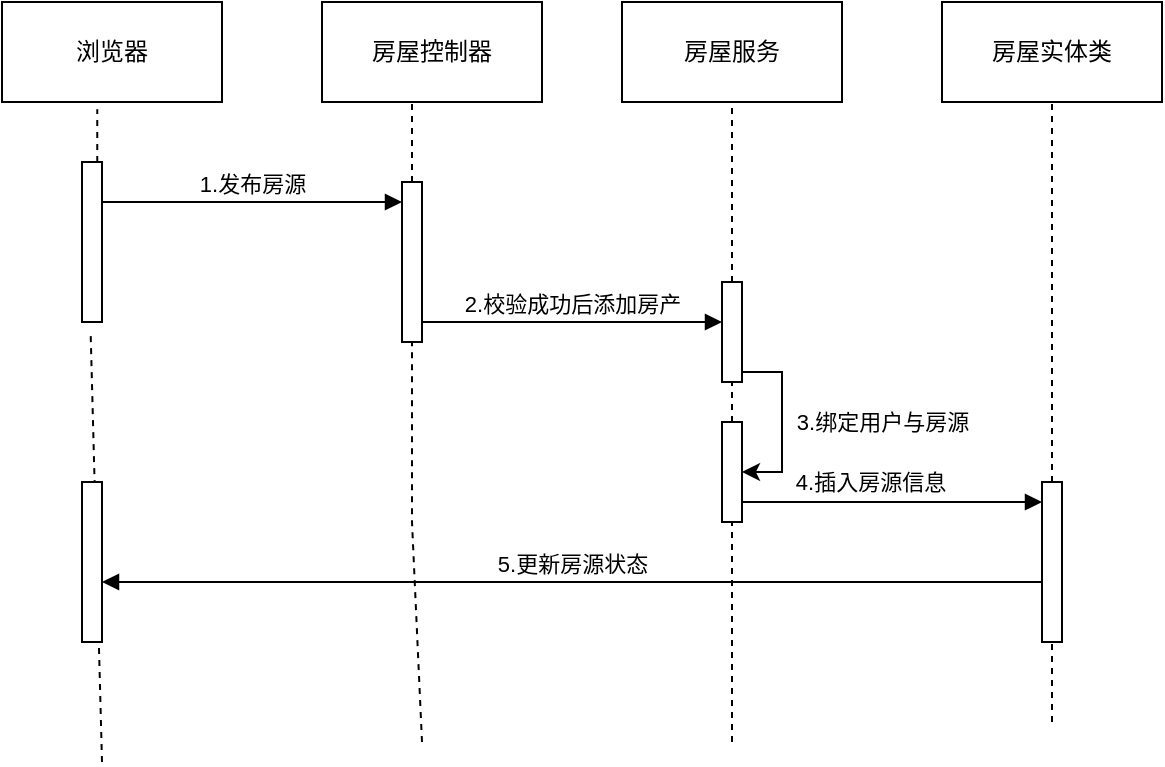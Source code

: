 <mxfile version="24.2.7" type="github">
  <diagram name="第 1 页" id="yzHAGZ6W7gpZUDuR0Z9N">
    <mxGraphModel dx="1050" dy="522" grid="1" gridSize="10" guides="1" tooltips="1" connect="1" arrows="1" fold="1" page="1" pageScale="1" pageWidth="827" pageHeight="1169" math="0" shadow="0">
      <root>
        <mxCell id="0" />
        <mxCell id="1" parent="0" />
        <mxCell id="panG4Qg43Bo-5SGHACK7-4" value="浏览器" style="html=1;whiteSpace=wrap;" vertex="1" parent="1">
          <mxGeometry x="110" y="110" width="110" height="50" as="geometry" />
        </mxCell>
        <mxCell id="panG4Qg43Bo-5SGHACK7-5" value="房屋控制器" style="html=1;whiteSpace=wrap;" vertex="1" parent="1">
          <mxGeometry x="270" y="110" width="110" height="50" as="geometry" />
        </mxCell>
        <mxCell id="panG4Qg43Bo-5SGHACK7-6" value="房屋服务" style="html=1;whiteSpace=wrap;" vertex="1" parent="1">
          <mxGeometry x="420" y="110" width="110" height="50" as="geometry" />
        </mxCell>
        <mxCell id="panG4Qg43Bo-5SGHACK7-8" value="房屋实体类" style="html=1;whiteSpace=wrap;" vertex="1" parent="1">
          <mxGeometry x="580" y="110" width="110" height="50" as="geometry" />
        </mxCell>
        <mxCell id="panG4Qg43Bo-5SGHACK7-9" value="" style="endArrow=none;dashed=1;html=1;rounded=0;entryX=0.433;entryY=1.072;entryDx=0;entryDy=0;entryPerimeter=0;" edge="1" parent="1" source="panG4Qg43Bo-5SGHACK7-13" target="panG4Qg43Bo-5SGHACK7-4">
          <mxGeometry width="50" height="50" relative="1" as="geometry">
            <mxPoint x="160" y="490" as="sourcePoint" />
            <mxPoint x="150" y="170" as="targetPoint" />
          </mxGeometry>
        </mxCell>
        <mxCell id="panG4Qg43Bo-5SGHACK7-10" value="" style="endArrow=none;dashed=1;html=1;rounded=0;entryX=0.5;entryY=1;entryDx=0;entryDy=0;" edge="1" parent="1" source="panG4Qg43Bo-5SGHACK7-16">
          <mxGeometry width="50" height="50" relative="1" as="geometry">
            <mxPoint x="320" y="480" as="sourcePoint" />
            <mxPoint x="315" y="160" as="targetPoint" />
          </mxGeometry>
        </mxCell>
        <mxCell id="panG4Qg43Bo-5SGHACK7-11" value="" style="endArrow=none;dashed=1;html=1;rounded=0;entryX=0.5;entryY=1;entryDx=0;entryDy=0;" edge="1" parent="1" source="panG4Qg43Bo-5SGHACK7-18" target="panG4Qg43Bo-5SGHACK7-6">
          <mxGeometry width="50" height="50" relative="1" as="geometry">
            <mxPoint x="475" y="480" as="sourcePoint" />
            <mxPoint x="420" y="260" as="targetPoint" />
          </mxGeometry>
        </mxCell>
        <mxCell id="panG4Qg43Bo-5SGHACK7-12" value="" style="endArrow=none;dashed=1;html=1;rounded=0;entryX=0.5;entryY=1;entryDx=0;entryDy=0;" edge="1" parent="1" source="panG4Qg43Bo-5SGHACK7-20" target="panG4Qg43Bo-5SGHACK7-8">
          <mxGeometry width="50" height="50" relative="1" as="geometry">
            <mxPoint x="635" y="470" as="sourcePoint" />
            <mxPoint x="420" y="260" as="targetPoint" />
          </mxGeometry>
        </mxCell>
        <mxCell id="panG4Qg43Bo-5SGHACK7-14" value="" style="endArrow=none;dashed=1;html=1;rounded=0;entryX=0.433;entryY=1.072;entryDx=0;entryDy=0;entryPerimeter=0;" edge="1" parent="1" target="panG4Qg43Bo-5SGHACK7-13">
          <mxGeometry width="50" height="50" relative="1" as="geometry">
            <mxPoint x="160" y="490" as="sourcePoint" />
            <mxPoint x="158" y="164" as="targetPoint" />
          </mxGeometry>
        </mxCell>
        <mxCell id="panG4Qg43Bo-5SGHACK7-13" value="" style="html=1;points=[[0,0,0,0,5],[0,1,0,0,-5],[1,0,0,0,5],[1,1,0,0,-5]];perimeter=orthogonalPerimeter;outlineConnect=0;targetShapes=umlLifeline;portConstraint=eastwest;newEdgeStyle={&quot;curved&quot;:0,&quot;rounded&quot;:0};" vertex="1" parent="1">
          <mxGeometry x="150" y="190" width="10" height="80" as="geometry" />
        </mxCell>
        <mxCell id="panG4Qg43Bo-5SGHACK7-15" value="1.发布房源" style="html=1;verticalAlign=bottom;endArrow=block;curved=0;rounded=0;" edge="1" parent="1" target="panG4Qg43Bo-5SGHACK7-16">
          <mxGeometry width="80" relative="1" as="geometry">
            <mxPoint x="160" y="210" as="sourcePoint" />
            <mxPoint x="240" y="210" as="targetPoint" />
            <mxPoint as="offset" />
          </mxGeometry>
        </mxCell>
        <mxCell id="panG4Qg43Bo-5SGHACK7-17" value="" style="endArrow=none;dashed=1;html=1;rounded=0;entryX=0.5;entryY=1;entryDx=0;entryDy=0;" edge="1" parent="1" target="panG4Qg43Bo-5SGHACK7-16">
          <mxGeometry width="50" height="50" relative="1" as="geometry">
            <mxPoint x="320" y="480" as="sourcePoint" />
            <mxPoint x="315" y="160" as="targetPoint" />
            <Array as="points">
              <mxPoint x="315" y="370" />
            </Array>
          </mxGeometry>
        </mxCell>
        <mxCell id="panG4Qg43Bo-5SGHACK7-16" value="" style="html=1;points=[[0,0,0,0,5],[0,1,0,0,-5],[1,0,0,0,5],[1,1,0,0,-5]];perimeter=orthogonalPerimeter;outlineConnect=0;targetShapes=umlLifeline;portConstraint=eastwest;newEdgeStyle={&quot;curved&quot;:0,&quot;rounded&quot;:0};" vertex="1" parent="1">
          <mxGeometry x="310" y="200" width="10" height="80" as="geometry" />
        </mxCell>
        <mxCell id="panG4Qg43Bo-5SGHACK7-19" value="" style="endArrow=none;dashed=1;html=1;rounded=0;entryX=0.5;entryY=1;entryDx=0;entryDy=0;" edge="1" parent="1" source="panG4Qg43Bo-5SGHACK7-25" target="panG4Qg43Bo-5SGHACK7-18">
          <mxGeometry width="50" height="50" relative="1" as="geometry">
            <mxPoint x="475" y="480" as="sourcePoint" />
            <mxPoint x="475" y="160" as="targetPoint" />
          </mxGeometry>
        </mxCell>
        <mxCell id="panG4Qg43Bo-5SGHACK7-27" style="edgeStyle=orthogonalEdgeStyle;rounded=0;orthogonalLoop=1;jettySize=auto;html=1;curved=0;exitX=1;exitY=1;exitDx=0;exitDy=-5;exitPerimeter=0;" edge="1" parent="1" source="panG4Qg43Bo-5SGHACK7-18" target="panG4Qg43Bo-5SGHACK7-25">
          <mxGeometry relative="1" as="geometry" />
        </mxCell>
        <mxCell id="panG4Qg43Bo-5SGHACK7-28" value="3.绑定用户与房源" style="edgeLabel;html=1;align=center;verticalAlign=middle;resizable=0;points=[];" vertex="1" connectable="0" parent="panG4Qg43Bo-5SGHACK7-27">
          <mxGeometry x="0.067" y="4" relative="1" as="geometry">
            <mxPoint x="46" y="-3" as="offset" />
          </mxGeometry>
        </mxCell>
        <mxCell id="panG4Qg43Bo-5SGHACK7-18" value="" style="html=1;points=[[0,0,0,0,5],[0,1,0,0,-5],[1,0,0,0,5],[1,1,0,0,-5]];perimeter=orthogonalPerimeter;outlineConnect=0;targetShapes=umlLifeline;portConstraint=eastwest;newEdgeStyle={&quot;curved&quot;:0,&quot;rounded&quot;:0};" vertex="1" parent="1">
          <mxGeometry x="470" y="250" width="10" height="50" as="geometry" />
        </mxCell>
        <mxCell id="panG4Qg43Bo-5SGHACK7-21" value="" style="endArrow=none;dashed=1;html=1;rounded=0;entryX=0.5;entryY=1;entryDx=0;entryDy=0;" edge="1" parent="1" target="panG4Qg43Bo-5SGHACK7-20">
          <mxGeometry width="50" height="50" relative="1" as="geometry">
            <mxPoint x="635" y="470" as="sourcePoint" />
            <mxPoint x="635" y="160" as="targetPoint" />
          </mxGeometry>
        </mxCell>
        <mxCell id="panG4Qg43Bo-5SGHACK7-20" value="" style="html=1;points=[[0,0,0,0,5],[0,1,0,0,-5],[1,0,0,0,5],[1,1,0,0,-5]];perimeter=orthogonalPerimeter;outlineConnect=0;targetShapes=umlLifeline;portConstraint=eastwest;newEdgeStyle={&quot;curved&quot;:0,&quot;rounded&quot;:0};" vertex="1" parent="1">
          <mxGeometry x="630" y="350" width="10" height="80" as="geometry" />
        </mxCell>
        <mxCell id="panG4Qg43Bo-5SGHACK7-22" value="2.校验成功后添加房产" style="html=1;verticalAlign=bottom;endArrow=block;curved=0;rounded=0;" edge="1" parent="1" target="panG4Qg43Bo-5SGHACK7-18">
          <mxGeometry width="80" relative="1" as="geometry">
            <mxPoint x="320" y="270" as="sourcePoint" />
            <mxPoint x="400" y="270" as="targetPoint" />
          </mxGeometry>
        </mxCell>
        <mxCell id="panG4Qg43Bo-5SGHACK7-23" value="" style="html=1;verticalAlign=bottom;endArrow=block;curved=0;rounded=0;" edge="1" parent="1">
          <mxGeometry width="80" relative="1" as="geometry">
            <mxPoint x="480" y="360" as="sourcePoint" />
            <mxPoint x="630" y="360" as="targetPoint" />
          </mxGeometry>
        </mxCell>
        <mxCell id="panG4Qg43Bo-5SGHACK7-31" value="4.插入房源信息" style="edgeLabel;html=1;align=center;verticalAlign=middle;resizable=0;points=[];" vertex="1" connectable="0" parent="panG4Qg43Bo-5SGHACK7-23">
          <mxGeometry x="-0.144" y="-2" relative="1" as="geometry">
            <mxPoint y="-12" as="offset" />
          </mxGeometry>
        </mxCell>
        <mxCell id="panG4Qg43Bo-5SGHACK7-26" value="" style="endArrow=none;dashed=1;html=1;rounded=0;entryX=0.5;entryY=1;entryDx=0;entryDy=0;" edge="1" parent="1" target="panG4Qg43Bo-5SGHACK7-25">
          <mxGeometry width="50" height="50" relative="1" as="geometry">
            <mxPoint x="475" y="480" as="sourcePoint" />
            <mxPoint x="475" y="300" as="targetPoint" />
          </mxGeometry>
        </mxCell>
        <mxCell id="panG4Qg43Bo-5SGHACK7-25" value="" style="html=1;points=[[0,0,0,0,5],[0,1,0,0,-5],[1,0,0,0,5],[1,1,0,0,-5]];perimeter=orthogonalPerimeter;outlineConnect=0;targetShapes=umlLifeline;portConstraint=eastwest;newEdgeStyle={&quot;curved&quot;:0,&quot;rounded&quot;:0};" vertex="1" parent="1">
          <mxGeometry x="470" y="320" width="10" height="50" as="geometry" />
        </mxCell>
        <mxCell id="panG4Qg43Bo-5SGHACK7-30" value="5.更新房源状态" style="html=1;verticalAlign=bottom;endArrow=block;curved=0;rounded=0;exitX=0;exitY=1;exitDx=0;exitDy=-5;exitPerimeter=0;" edge="1" parent="1">
          <mxGeometry width="80" relative="1" as="geometry">
            <mxPoint x="630" y="400" as="sourcePoint" />
            <mxPoint x="160" y="400" as="targetPoint" />
            <mxPoint as="offset" />
          </mxGeometry>
        </mxCell>
        <mxCell id="panG4Qg43Bo-5SGHACK7-32" value="" style="html=1;points=[[0,0,0,0,5],[0,1,0,0,-5],[1,0,0,0,5],[1,1,0,0,-5]];perimeter=orthogonalPerimeter;outlineConnect=0;targetShapes=umlLifeline;portConstraint=eastwest;newEdgeStyle={&quot;curved&quot;:0,&quot;rounded&quot;:0};" vertex="1" parent="1">
          <mxGeometry x="150" y="350" width="10" height="80" as="geometry" />
        </mxCell>
      </root>
    </mxGraphModel>
  </diagram>
</mxfile>
